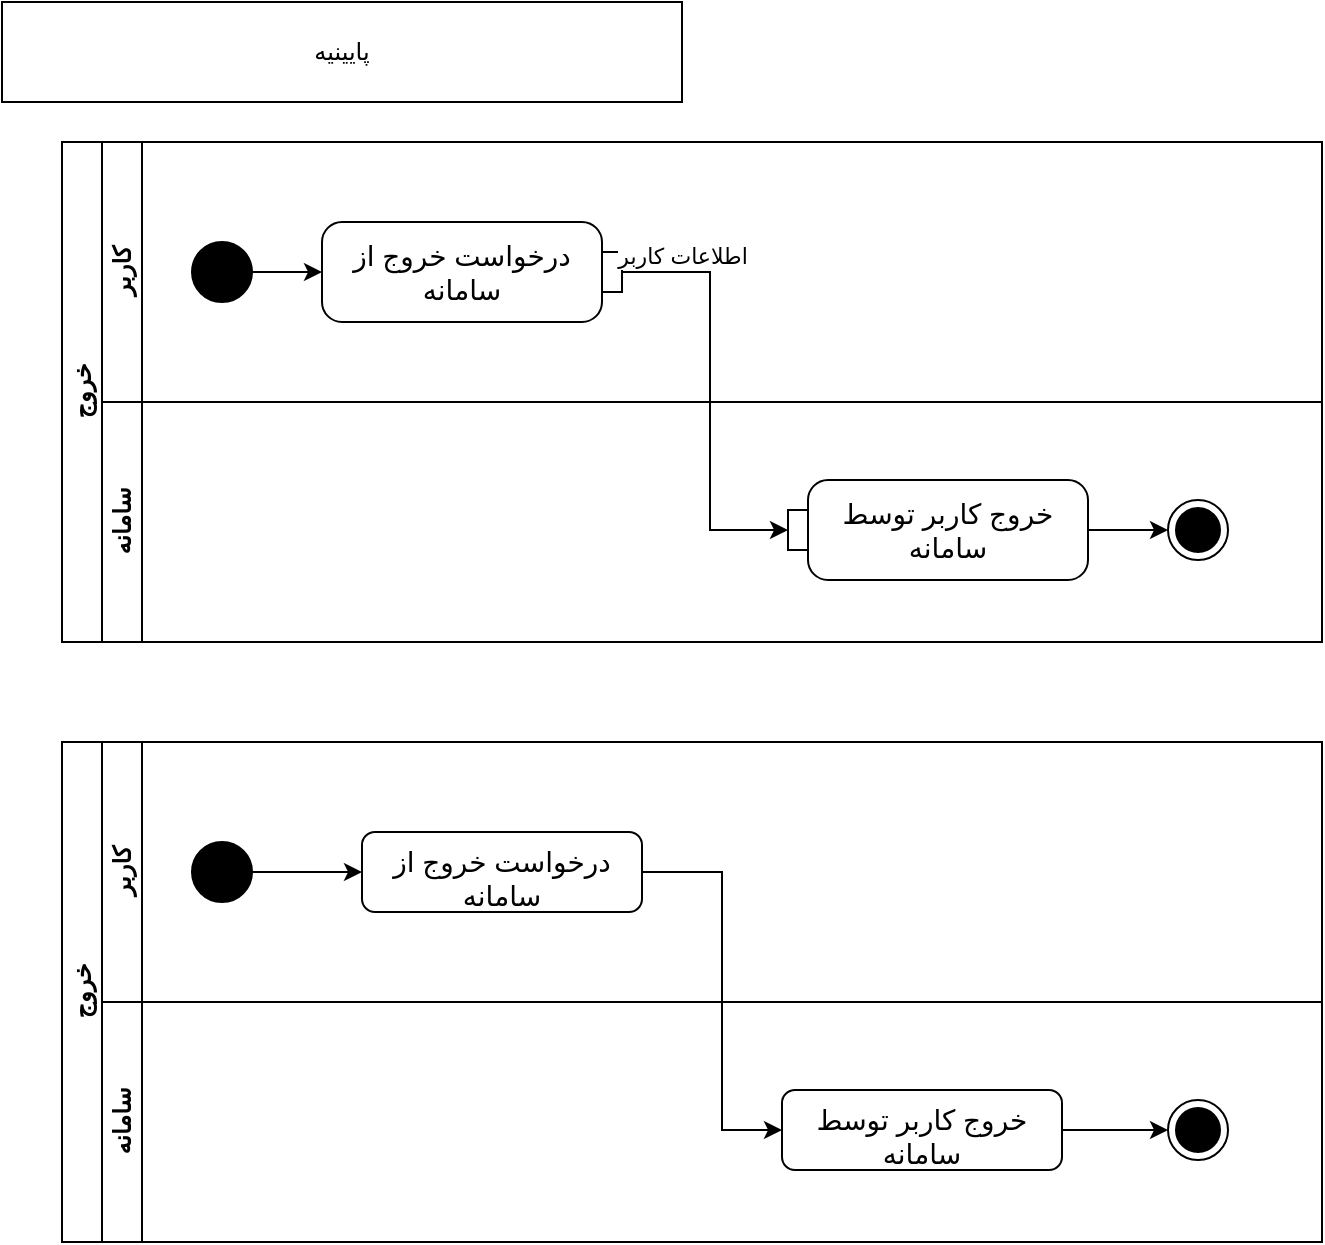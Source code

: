 <mxfile version="22.1.18" type="google">
  <diagram id="prtHgNgQTEPvFCAcTncT" name="Page-1">
    <mxGraphModel grid="1" page="1" gridSize="10" guides="1" tooltips="1" connect="1" arrows="1" fold="1" pageScale="1" pageWidth="827" pageHeight="1169" math="0" shadow="0">
      <root>
        <mxCell id="0" />
        <mxCell id="1" parent="0" />
        <mxCell id="mKUSQSk0Y3hNZV7pQNxL-1" value="خروج" style="swimlane;html=1;childLayout=stackLayout;resizeParent=1;resizeParentMax=0;horizontal=0;startSize=20;horizontalStack=0;" vertex="1" parent="1">
          <mxGeometry x="80" y="90" width="630" height="250" as="geometry" />
        </mxCell>
        <mxCell id="mKUSQSk0Y3hNZV7pQNxL-2" value="کاربر" style="swimlane;html=1;startSize=20;horizontal=0;" vertex="1" parent="mKUSQSk0Y3hNZV7pQNxL-1">
          <mxGeometry x="20" width="610" height="130" as="geometry">
            <mxRectangle x="20" width="490" height="30" as="alternateBounds" />
          </mxGeometry>
        </mxCell>
        <mxCell id="mKUSQSk0Y3hNZV7pQNxL-3" style="edgeStyle=orthogonalEdgeStyle;rounded=0;orthogonalLoop=1;jettySize=auto;html=1;" edge="1" parent="mKUSQSk0Y3hNZV7pQNxL-2" source="mKUSQSk0Y3hNZV7pQNxL-4" target="mKUSQSk0Y3hNZV7pQNxL-5">
          <mxGeometry relative="1" as="geometry">
            <mxPoint x="140" y="65.0" as="targetPoint" />
          </mxGeometry>
        </mxCell>
        <mxCell id="mKUSQSk0Y3hNZV7pQNxL-4" value="" style="ellipse;fillColor=strokeColor;html=1;" vertex="1" parent="mKUSQSk0Y3hNZV7pQNxL-2">
          <mxGeometry x="45" y="50" width="30" height="30" as="geometry" />
        </mxCell>
        <mxCell id="mKUSQSk0Y3hNZV7pQNxL-5" value="&lt;font style=&quot;font-size: 14px;&quot;&gt;درخواست خروج از سامانه&lt;/font&gt;" style="shape=mxgraph.uml25.action;html=1;align=center;verticalAlign=middle;absoluteArcSize=1;arcSize=10;dashed=0;spacingRight=10;whiteSpace=wrap;" vertex="1" parent="mKUSQSk0Y3hNZV7pQNxL-2">
          <mxGeometry x="110" y="40" width="150" height="50" as="geometry" />
        </mxCell>
        <mxCell id="mKUSQSk0Y3hNZV7pQNxL-6" value="سامانه" style="swimlane;html=1;startSize=20;horizontal=0;" vertex="1" parent="mKUSQSk0Y3hNZV7pQNxL-1">
          <mxGeometry x="20" y="130" width="610" height="120" as="geometry" />
        </mxCell>
        <mxCell id="mKUSQSk0Y3hNZV7pQNxL-7" value="" style="ellipse;html=1;shape=endState;fillColor=strokeColor;" vertex="1" parent="mKUSQSk0Y3hNZV7pQNxL-6">
          <mxGeometry x="533" y="49" width="30" height="30" as="geometry" />
        </mxCell>
        <mxCell id="mKUSQSk0Y3hNZV7pQNxL-8" value="&lt;span style=&quot;font-size: 14px;&quot;&gt;خروج کاربر توسط سامانه&lt;/span&gt;" style="shape=mxgraph.uml25.action;html=1;align=center;verticalAlign=middle;absoluteArcSize=1;arcSize=10;dashed=0;spacingLeft=10;flipH=1;whiteSpace=wrap;" vertex="1" parent="mKUSQSk0Y3hNZV7pQNxL-6">
          <mxGeometry x="343" y="39" width="150" height="50" as="geometry" />
        </mxCell>
        <mxCell id="mKUSQSk0Y3hNZV7pQNxL-9" style="edgeStyle=orthogonalEdgeStyle;rounded=0;orthogonalLoop=1;jettySize=auto;html=1;" edge="1" parent="mKUSQSk0Y3hNZV7pQNxL-6" source="mKUSQSk0Y3hNZV7pQNxL-8" target="mKUSQSk0Y3hNZV7pQNxL-7">
          <mxGeometry relative="1" as="geometry">
            <mxPoint x="534" y="199.0" as="sourcePoint" />
          </mxGeometry>
        </mxCell>
        <mxCell id="mKUSQSk0Y3hNZV7pQNxL-10" style="edgeStyle=orthogonalEdgeStyle;rounded=0;orthogonalLoop=1;jettySize=auto;html=1;" edge="1" parent="mKUSQSk0Y3hNZV7pQNxL-1" source="mKUSQSk0Y3hNZV7pQNxL-5" target="mKUSQSk0Y3hNZV7pQNxL-8">
          <mxGeometry relative="1" as="geometry">
            <mxPoint x="239.97" y="255.0" as="targetPoint" />
            <mxPoint x="200.004" y="125.0" as="sourcePoint" />
            <Array as="points">
              <mxPoint x="324" y="65" />
              <mxPoint x="324" y="194" />
            </Array>
          </mxGeometry>
        </mxCell>
        <mxCell id="mKUSQSk0Y3hNZV7pQNxL-11" value="اطلاعات کاربر" style="edgeLabel;html=1;align=center;verticalAlign=middle;resizable=0;points=[];" connectable="0" vertex="1" parent="mKUSQSk0Y3hNZV7pQNxL-10">
          <mxGeometry x="0.156" y="1" relative="1" as="geometry">
            <mxPoint x="-15" y="-87" as="offset" />
          </mxGeometry>
        </mxCell>
        <mxCell id="jdeHkHNTjfYN6ozJzkPw-1" value="خروج" style="swimlane;html=1;childLayout=stackLayout;resizeParent=1;resizeParentMax=0;horizontal=0;startSize=20;horizontalStack=0;" vertex="1" parent="1">
          <mxGeometry x="80" y="390" width="630" height="250" as="geometry" />
        </mxCell>
        <mxCell id="jdeHkHNTjfYN6ozJzkPw-2" value="کاربر" style="swimlane;html=1;startSize=20;horizontal=0;" vertex="1" parent="jdeHkHNTjfYN6ozJzkPw-1">
          <mxGeometry x="20" width="610" height="130" as="geometry">
            <mxRectangle x="20" width="490" height="30" as="alternateBounds" />
          </mxGeometry>
        </mxCell>
        <mxCell id="jdeHkHNTjfYN6ozJzkPw-4" value="" style="ellipse;fillColor=strokeColor;html=1;" vertex="1" parent="jdeHkHNTjfYN6ozJzkPw-2">
          <mxGeometry x="45" y="50" width="30" height="30" as="geometry" />
        </mxCell>
        <mxCell id="jdeHkHNTjfYN6ozJzkPw-12" value="&lt;font style=&quot;font-size: 14px;&quot;&gt;درخواست خروج از سامانه&lt;/font&gt;" style="html=1;align=center;verticalAlign=top;rounded=1;absoluteArcSize=1;arcSize=13;dashed=0;whiteSpace=wrap;" vertex="1" parent="jdeHkHNTjfYN6ozJzkPw-2">
          <mxGeometry x="130" y="45" width="140" height="40" as="geometry" />
        </mxCell>
        <mxCell id="jdeHkHNTjfYN6ozJzkPw-15" style="edgeStyle=orthogonalEdgeStyle;rounded=0;orthogonalLoop=1;jettySize=auto;html=1;" edge="1" parent="jdeHkHNTjfYN6ozJzkPw-2" source="jdeHkHNTjfYN6ozJzkPw-4" target="jdeHkHNTjfYN6ozJzkPw-12">
          <mxGeometry relative="1" as="geometry" />
        </mxCell>
        <mxCell id="jdeHkHNTjfYN6ozJzkPw-6" value="سامانه" style="swimlane;html=1;startSize=20;horizontal=0;" vertex="1" parent="jdeHkHNTjfYN6ozJzkPw-1">
          <mxGeometry x="20" y="130" width="610" height="120" as="geometry" />
        </mxCell>
        <mxCell id="jdeHkHNTjfYN6ozJzkPw-7" value="" style="ellipse;html=1;shape=endState;fillColor=strokeColor;" vertex="1" parent="jdeHkHNTjfYN6ozJzkPw-6">
          <mxGeometry x="533" y="49" width="30" height="30" as="geometry" />
        </mxCell>
        <mxCell id="jdeHkHNTjfYN6ozJzkPw-13" value="&lt;font style=&quot;font-size: 14px;&quot;&gt;خروج کاربر توسط سامانه&lt;/font&gt;" style="html=1;align=center;verticalAlign=top;rounded=1;absoluteArcSize=1;arcSize=13;dashed=0;whiteSpace=wrap;" vertex="1" parent="jdeHkHNTjfYN6ozJzkPw-6">
          <mxGeometry x="340" y="44" width="140" height="40" as="geometry" />
        </mxCell>
        <mxCell id="jdeHkHNTjfYN6ozJzkPw-14" style="edgeStyle=orthogonalEdgeStyle;rounded=0;orthogonalLoop=1;jettySize=auto;html=1;" edge="1" parent="jdeHkHNTjfYN6ozJzkPw-6" source="jdeHkHNTjfYN6ozJzkPw-13" target="jdeHkHNTjfYN6ozJzkPw-7">
          <mxGeometry relative="1" as="geometry" />
        </mxCell>
        <mxCell id="jdeHkHNTjfYN6ozJzkPw-16" style="edgeStyle=orthogonalEdgeStyle;rounded=0;orthogonalLoop=1;jettySize=auto;html=1;" edge="1" parent="jdeHkHNTjfYN6ozJzkPw-1" source="jdeHkHNTjfYN6ozJzkPw-12" target="jdeHkHNTjfYN6ozJzkPw-13">
          <mxGeometry relative="1" as="geometry">
            <Array as="points">
              <mxPoint x="330" y="65" />
              <mxPoint x="330" y="194" />
            </Array>
          </mxGeometry>
        </mxCell>
        <mxCell id="jdeHkHNTjfYN6ozJzkPw-17" value="پایینیه" style="rounded=0;whiteSpace=wrap;html=1;" vertex="1" parent="1">
          <mxGeometry x="50" y="20" width="340" height="50" as="geometry" />
        </mxCell>
      </root>
    </mxGraphModel>
  </diagram>
</mxfile>
